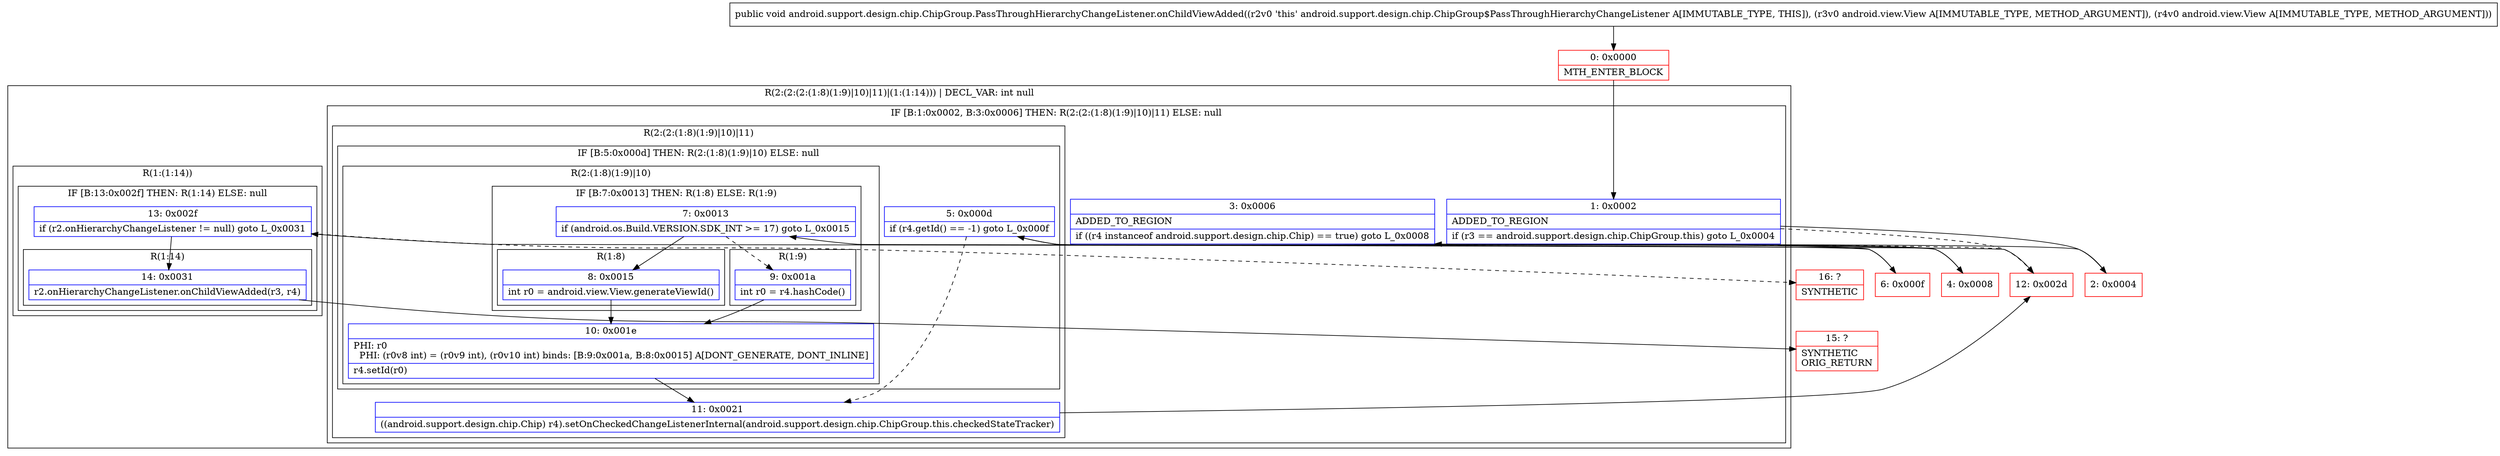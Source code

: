 digraph "CFG forandroid.support.design.chip.ChipGroup.PassThroughHierarchyChangeListener.onChildViewAdded(Landroid\/view\/View;Landroid\/view\/View;)V" {
subgraph cluster_Region_891483409 {
label = "R(2:(2:(2:(1:8)(1:9)|10)|11)|(1:(1:14))) | DECL_VAR: int null\l";
node [shape=record,color=blue];
subgraph cluster_IfRegion_1306489207 {
label = "IF [B:1:0x0002, B:3:0x0006] THEN: R(2:(2:(1:8)(1:9)|10)|11) ELSE: null";
node [shape=record,color=blue];
Node_1 [shape=record,label="{1\:\ 0x0002|ADDED_TO_REGION\l|if (r3 == android.support.design.chip.ChipGroup.this) goto L_0x0004\l}"];
Node_3 [shape=record,label="{3\:\ 0x0006|ADDED_TO_REGION\l|if ((r4 instanceof android.support.design.chip.Chip) == true) goto L_0x0008\l}"];
subgraph cluster_Region_512955517 {
label = "R(2:(2:(1:8)(1:9)|10)|11)";
node [shape=record,color=blue];
subgraph cluster_IfRegion_1300288816 {
label = "IF [B:5:0x000d] THEN: R(2:(1:8)(1:9)|10) ELSE: null";
node [shape=record,color=blue];
Node_5 [shape=record,label="{5\:\ 0x000d|if (r4.getId() == \-1) goto L_0x000f\l}"];
subgraph cluster_Region_1873296364 {
label = "R(2:(1:8)(1:9)|10)";
node [shape=record,color=blue];
subgraph cluster_IfRegion_1506454439 {
label = "IF [B:7:0x0013] THEN: R(1:8) ELSE: R(1:9)";
node [shape=record,color=blue];
Node_7 [shape=record,label="{7\:\ 0x0013|if (android.os.Build.VERSION.SDK_INT \>= 17) goto L_0x0015\l}"];
subgraph cluster_Region_1185130948 {
label = "R(1:8)";
node [shape=record,color=blue];
Node_8 [shape=record,label="{8\:\ 0x0015|int r0 = android.view.View.generateViewId()\l}"];
}
subgraph cluster_Region_1410392246 {
label = "R(1:9)";
node [shape=record,color=blue];
Node_9 [shape=record,label="{9\:\ 0x001a|int r0 = r4.hashCode()\l}"];
}
}
Node_10 [shape=record,label="{10\:\ 0x001e|PHI: r0 \l  PHI: (r0v8 int) = (r0v9 int), (r0v10 int) binds: [B:9:0x001a, B:8:0x0015] A[DONT_GENERATE, DONT_INLINE]\l|r4.setId(r0)\l}"];
}
}
Node_11 [shape=record,label="{11\:\ 0x0021|((android.support.design.chip.Chip) r4).setOnCheckedChangeListenerInternal(android.support.design.chip.ChipGroup.this.checkedStateTracker)\l}"];
}
}
subgraph cluster_Region_1601989663 {
label = "R(1:(1:14))";
node [shape=record,color=blue];
subgraph cluster_IfRegion_345901973 {
label = "IF [B:13:0x002f] THEN: R(1:14) ELSE: null";
node [shape=record,color=blue];
Node_13 [shape=record,label="{13\:\ 0x002f|if (r2.onHierarchyChangeListener != null) goto L_0x0031\l}"];
subgraph cluster_Region_986129841 {
label = "R(1:14)";
node [shape=record,color=blue];
Node_14 [shape=record,label="{14\:\ 0x0031|r2.onHierarchyChangeListener.onChildViewAdded(r3, r4)\l}"];
}
}
}
}
Node_0 [shape=record,color=red,label="{0\:\ 0x0000|MTH_ENTER_BLOCK\l}"];
Node_2 [shape=record,color=red,label="{2\:\ 0x0004}"];
Node_4 [shape=record,color=red,label="{4\:\ 0x0008}"];
Node_6 [shape=record,color=red,label="{6\:\ 0x000f}"];
Node_12 [shape=record,color=red,label="{12\:\ 0x002d}"];
Node_15 [shape=record,color=red,label="{15\:\ ?|SYNTHETIC\lORIG_RETURN\l}"];
Node_16 [shape=record,color=red,label="{16\:\ ?|SYNTHETIC\l}"];
MethodNode[shape=record,label="{public void android.support.design.chip.ChipGroup.PassThroughHierarchyChangeListener.onChildViewAdded((r2v0 'this' android.support.design.chip.ChipGroup$PassThroughHierarchyChangeListener A[IMMUTABLE_TYPE, THIS]), (r3v0 android.view.View A[IMMUTABLE_TYPE, METHOD_ARGUMENT]), (r4v0 android.view.View A[IMMUTABLE_TYPE, METHOD_ARGUMENT])) }"];
MethodNode -> Node_0;
Node_1 -> Node_2;
Node_1 -> Node_12[style=dashed];
Node_3 -> Node_4;
Node_3 -> Node_12[style=dashed];
Node_5 -> Node_6;
Node_5 -> Node_11[style=dashed];
Node_7 -> Node_8;
Node_7 -> Node_9[style=dashed];
Node_8 -> Node_10;
Node_9 -> Node_10;
Node_10 -> Node_11;
Node_11 -> Node_12;
Node_13 -> Node_14;
Node_13 -> Node_16[style=dashed];
Node_14 -> Node_15;
Node_0 -> Node_1;
Node_2 -> Node_3;
Node_4 -> Node_5;
Node_6 -> Node_7;
Node_12 -> Node_13;
}

